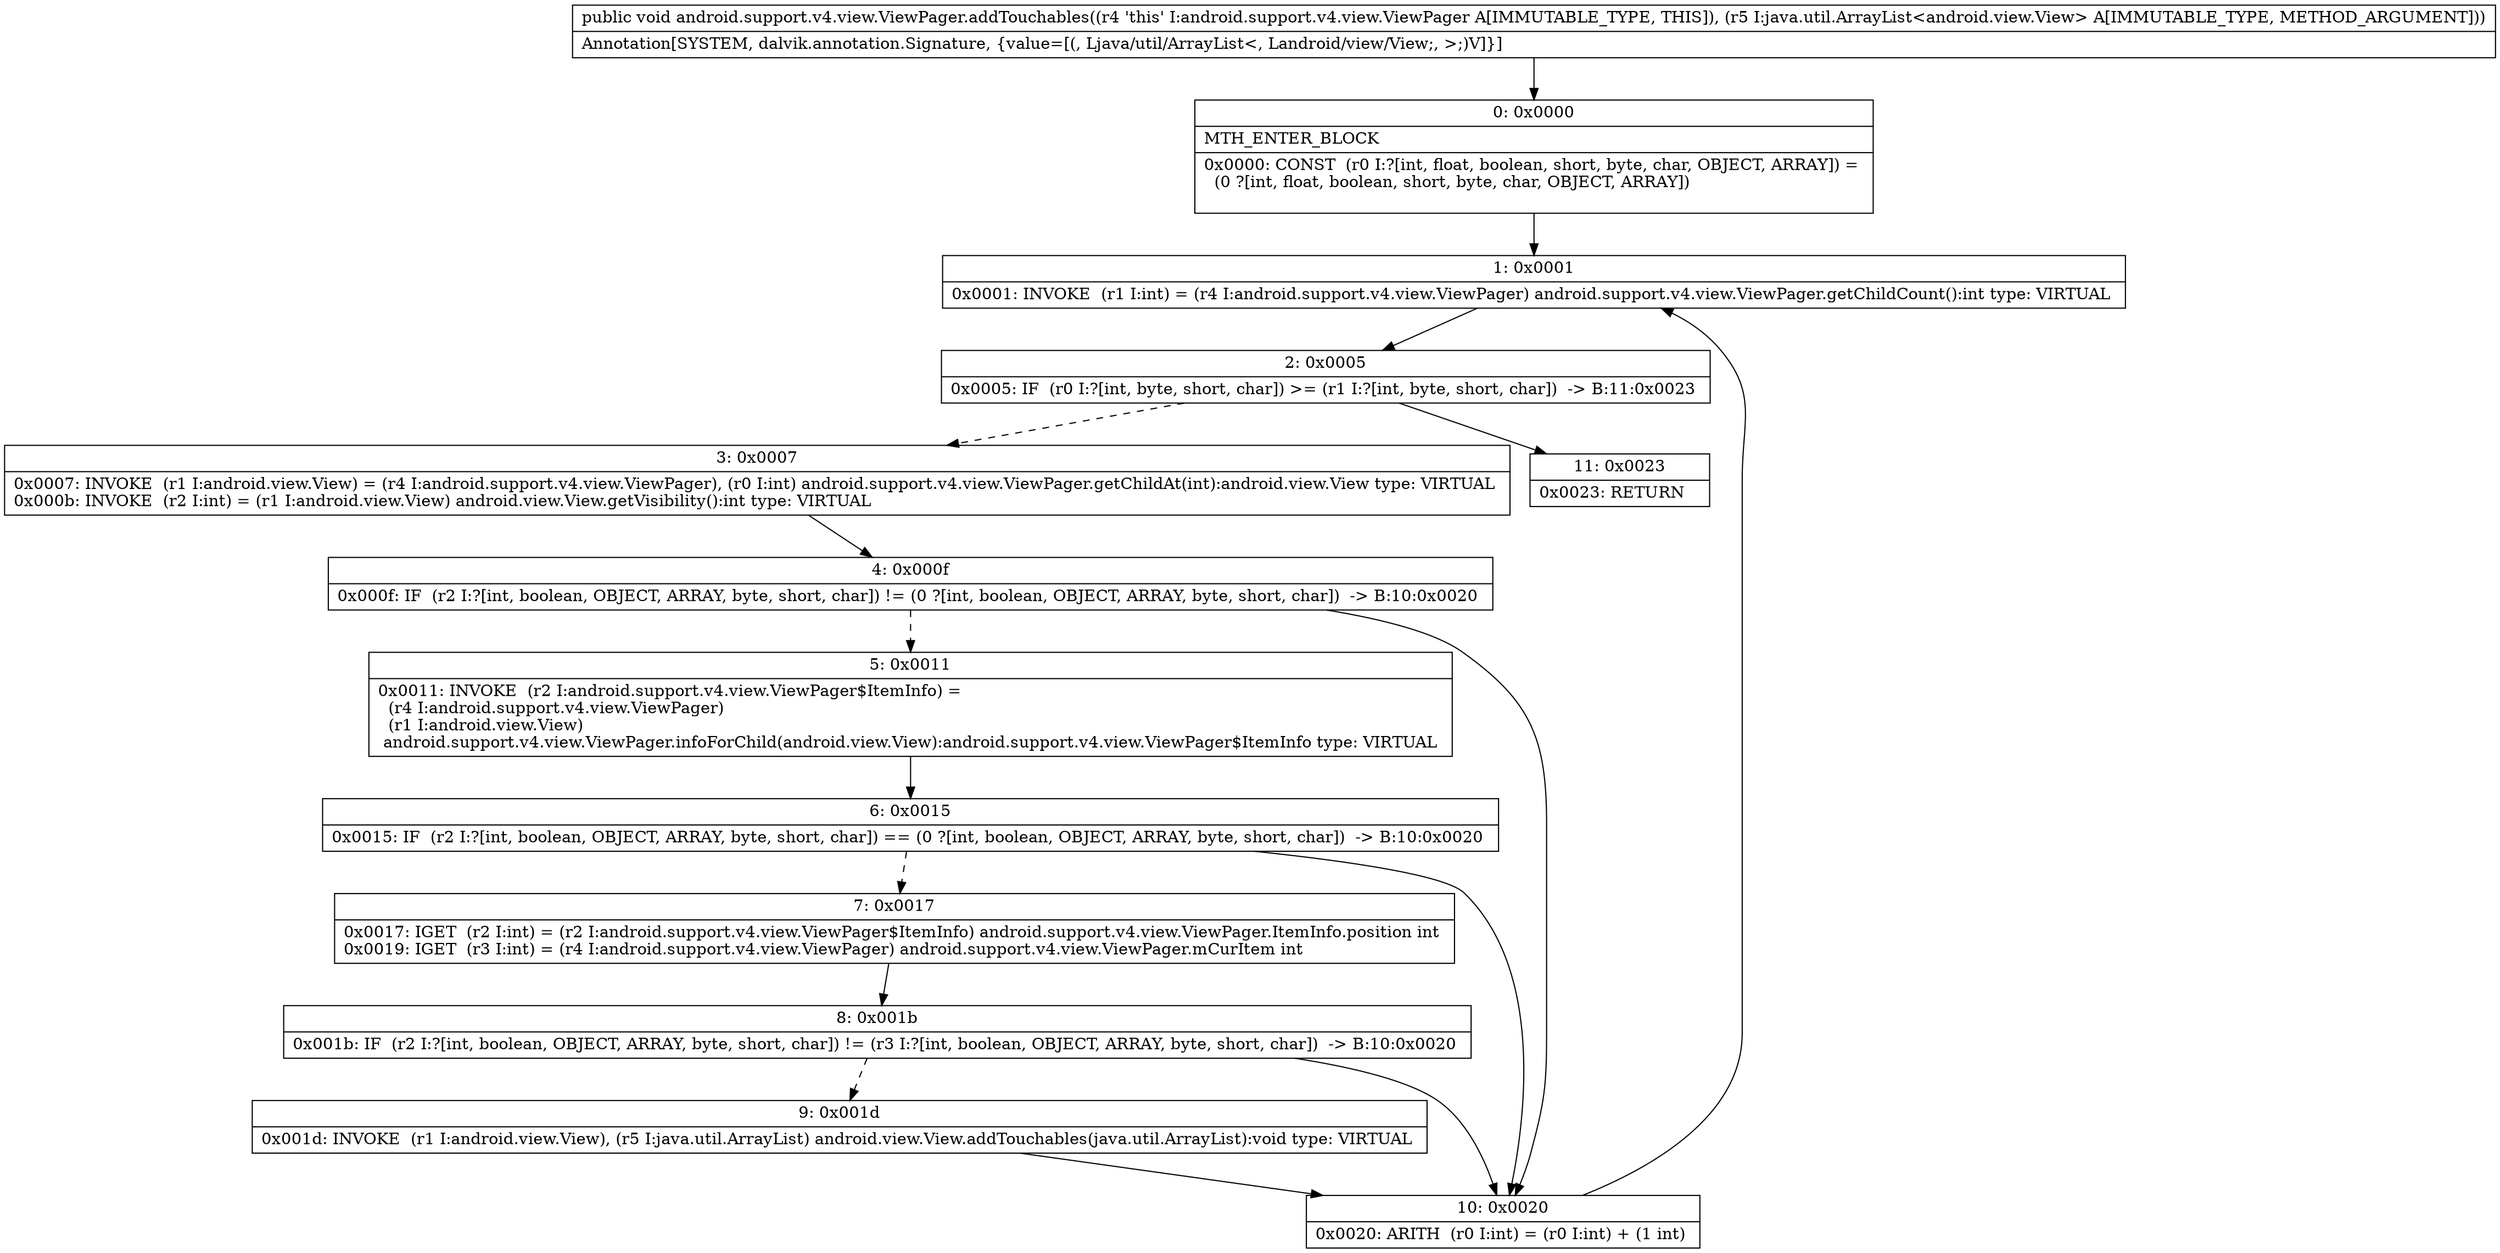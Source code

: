 digraph "CFG forandroid.support.v4.view.ViewPager.addTouchables(Ljava\/util\/ArrayList;)V" {
Node_0 [shape=record,label="{0\:\ 0x0000|MTH_ENTER_BLOCK\l|0x0000: CONST  (r0 I:?[int, float, boolean, short, byte, char, OBJECT, ARRAY]) = \l  (0 ?[int, float, boolean, short, byte, char, OBJECT, ARRAY])\l \l}"];
Node_1 [shape=record,label="{1\:\ 0x0001|0x0001: INVOKE  (r1 I:int) = (r4 I:android.support.v4.view.ViewPager) android.support.v4.view.ViewPager.getChildCount():int type: VIRTUAL \l}"];
Node_2 [shape=record,label="{2\:\ 0x0005|0x0005: IF  (r0 I:?[int, byte, short, char]) \>= (r1 I:?[int, byte, short, char])  \-\> B:11:0x0023 \l}"];
Node_3 [shape=record,label="{3\:\ 0x0007|0x0007: INVOKE  (r1 I:android.view.View) = (r4 I:android.support.v4.view.ViewPager), (r0 I:int) android.support.v4.view.ViewPager.getChildAt(int):android.view.View type: VIRTUAL \l0x000b: INVOKE  (r2 I:int) = (r1 I:android.view.View) android.view.View.getVisibility():int type: VIRTUAL \l}"];
Node_4 [shape=record,label="{4\:\ 0x000f|0x000f: IF  (r2 I:?[int, boolean, OBJECT, ARRAY, byte, short, char]) != (0 ?[int, boolean, OBJECT, ARRAY, byte, short, char])  \-\> B:10:0x0020 \l}"];
Node_5 [shape=record,label="{5\:\ 0x0011|0x0011: INVOKE  (r2 I:android.support.v4.view.ViewPager$ItemInfo) = \l  (r4 I:android.support.v4.view.ViewPager)\l  (r1 I:android.view.View)\l android.support.v4.view.ViewPager.infoForChild(android.view.View):android.support.v4.view.ViewPager$ItemInfo type: VIRTUAL \l}"];
Node_6 [shape=record,label="{6\:\ 0x0015|0x0015: IF  (r2 I:?[int, boolean, OBJECT, ARRAY, byte, short, char]) == (0 ?[int, boolean, OBJECT, ARRAY, byte, short, char])  \-\> B:10:0x0020 \l}"];
Node_7 [shape=record,label="{7\:\ 0x0017|0x0017: IGET  (r2 I:int) = (r2 I:android.support.v4.view.ViewPager$ItemInfo) android.support.v4.view.ViewPager.ItemInfo.position int \l0x0019: IGET  (r3 I:int) = (r4 I:android.support.v4.view.ViewPager) android.support.v4.view.ViewPager.mCurItem int \l}"];
Node_8 [shape=record,label="{8\:\ 0x001b|0x001b: IF  (r2 I:?[int, boolean, OBJECT, ARRAY, byte, short, char]) != (r3 I:?[int, boolean, OBJECT, ARRAY, byte, short, char])  \-\> B:10:0x0020 \l}"];
Node_9 [shape=record,label="{9\:\ 0x001d|0x001d: INVOKE  (r1 I:android.view.View), (r5 I:java.util.ArrayList) android.view.View.addTouchables(java.util.ArrayList):void type: VIRTUAL \l}"];
Node_10 [shape=record,label="{10\:\ 0x0020|0x0020: ARITH  (r0 I:int) = (r0 I:int) + (1 int) \l}"];
Node_11 [shape=record,label="{11\:\ 0x0023|0x0023: RETURN   \l}"];
MethodNode[shape=record,label="{public void android.support.v4.view.ViewPager.addTouchables((r4 'this' I:android.support.v4.view.ViewPager A[IMMUTABLE_TYPE, THIS]), (r5 I:java.util.ArrayList\<android.view.View\> A[IMMUTABLE_TYPE, METHOD_ARGUMENT]))  | Annotation[SYSTEM, dalvik.annotation.Signature, \{value=[(, Ljava\/util\/ArrayList\<, Landroid\/view\/View;, \>;)V]\}]\l}"];
MethodNode -> Node_0;
Node_0 -> Node_1;
Node_1 -> Node_2;
Node_2 -> Node_3[style=dashed];
Node_2 -> Node_11;
Node_3 -> Node_4;
Node_4 -> Node_5[style=dashed];
Node_4 -> Node_10;
Node_5 -> Node_6;
Node_6 -> Node_7[style=dashed];
Node_6 -> Node_10;
Node_7 -> Node_8;
Node_8 -> Node_9[style=dashed];
Node_8 -> Node_10;
Node_9 -> Node_10;
Node_10 -> Node_1;
}

